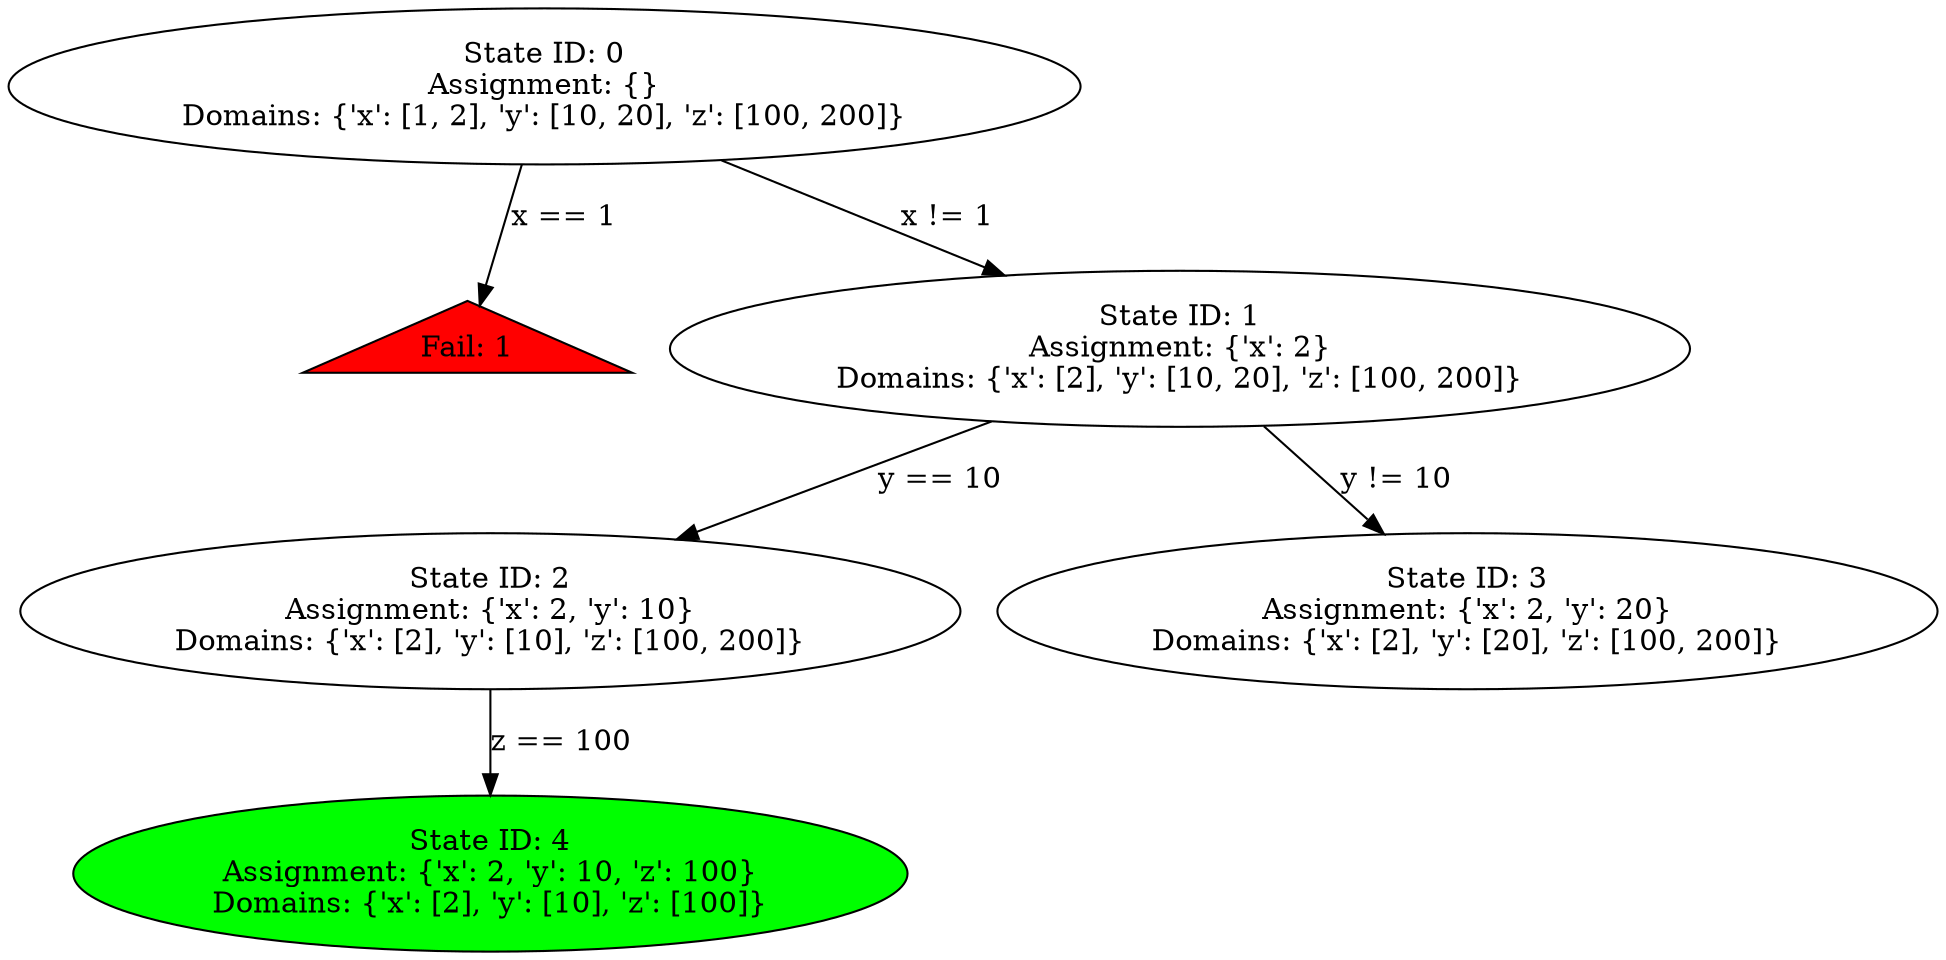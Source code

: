 digraph G {
spline=line;
1 [label="Fail: 1" shape=triangle style=filled fillcolor=red];
"State ID: 0
Assignment: {}
Domains: {'x': [1, 2], 'y': [10, 20], 'z': [100, 200]}" -> 1 [label="x == 1"];
"State ID: 0
Assignment: {}
Domains: {'x': [1, 2], 'y': [10, 20], 'z': [100, 200]}" -> "State ID: 1
Assignment: {'x': 2}
Domains: {'x': [2], 'y': [10, 20], 'z': [100, 200]}" [label="x != 1"];
"State ID: 1
Assignment: {'x': 2}
Domains: {'x': [2], 'y': [10, 20], 'z': [100, 200]}" -> "State ID: 2
Assignment: {'x': 2, 'y': 10}
Domains: {'x': [2], 'y': [10], 'z': [100, 200]}" [label="y == 10"];
"State ID: 1
Assignment: {'x': 2}
Domains: {'x': [2], 'y': [10, 20], 'z': [100, 200]}" -> "State ID: 3
Assignment: {'x': 2, 'y': 20}
Domains: {'x': [2], 'y': [20], 'z': [100, 200]}" [label="y != 10"];
"State ID: 2
Assignment: {'x': 2, 'y': 10}
Domains: {'x': [2], 'y': [10], 'z': [100, 200]}" -> "State ID: 4
Assignment: {'x': 2, 'y': 10, 'z': 100}
Domains: {'x': [2], 'y': [10], 'z': [100]}" [label="z == 100"];
"State ID: 4
Assignment: {'x': 2, 'y': 10, 'z': 100}
Domains: {'x': [2], 'y': [10], 'z': [100]}" [style=filled fillcolor=green];
}